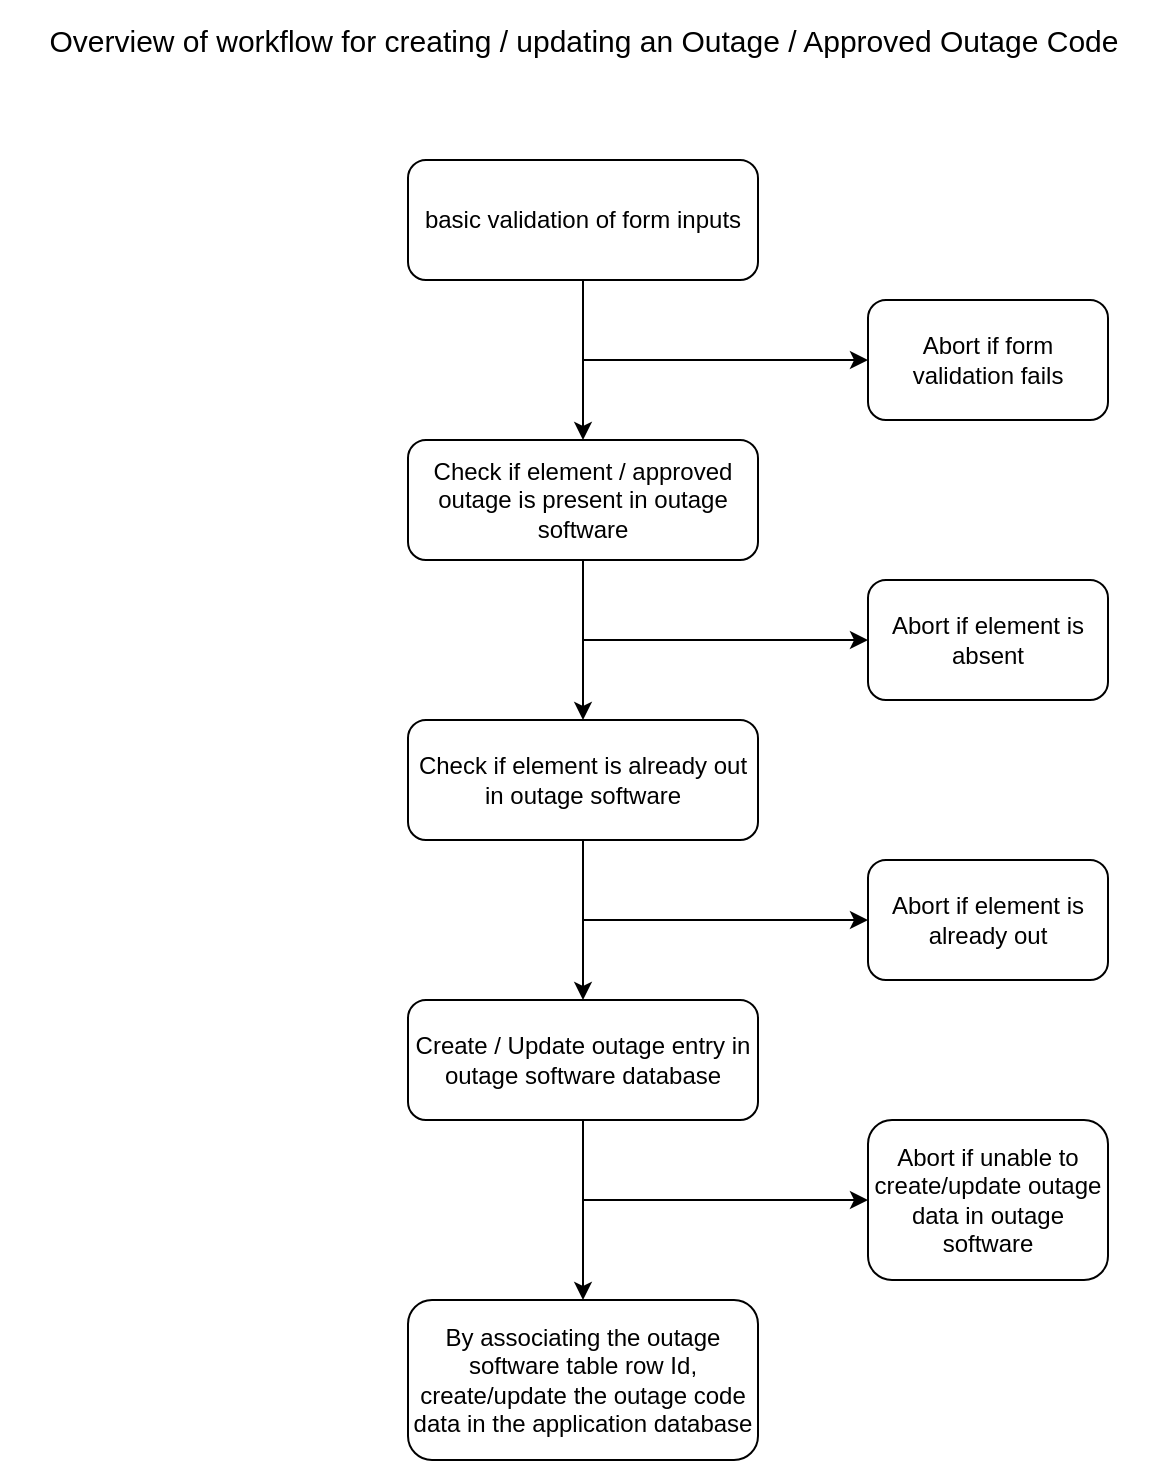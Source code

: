 <mxfile version="13.10.0" type="embed">
    <diagram id="6luM6hesp1qWJWocuwNT" name="updateOutageCode">
        <mxGraphModel dx="1266" dy="617" grid="0" gridSize="10" guides="1" tooltips="1" connect="1" arrows="1" fold="1" page="1" pageScale="1" pageWidth="850" pageHeight="1100" math="0" shadow="0">
            <root>
                <mxCell id="0"/>
                <mxCell id="1" parent="0"/>
                <mxCell id="4" value="" style="edgeStyle=orthogonalEdgeStyle;rounded=0;orthogonalLoop=1;jettySize=auto;html=1;" edge="1" parent="1" source="2" target="3">
                    <mxGeometry relative="1" as="geometry"/>
                </mxCell>
                <mxCell id="12" style="edgeStyle=orthogonalEdgeStyle;rounded=0;orthogonalLoop=1;jettySize=auto;html=1;entryX=0;entryY=0.5;entryDx=0;entryDy=0;" edge="1" parent="1" source="2" target="11">
                    <mxGeometry relative="1" as="geometry">
                        <Array as="points">
                            <mxPoint x="398" y="180"/>
                        </Array>
                    </mxGeometry>
                </mxCell>
                <mxCell id="2" value="basic validation of form inputs" style="rounded=1;whiteSpace=wrap;html=1;" vertex="1" parent="1">
                    <mxGeometry x="310" y="80" width="175" height="60" as="geometry"/>
                </mxCell>
                <mxCell id="6" value="" style="edgeStyle=orthogonalEdgeStyle;rounded=0;orthogonalLoop=1;jettySize=auto;html=1;" edge="1" parent="1" source="3" target="5">
                    <mxGeometry relative="1" as="geometry"/>
                </mxCell>
                <mxCell id="14" style="edgeStyle=orthogonalEdgeStyle;rounded=0;orthogonalLoop=1;jettySize=auto;html=1;entryX=0;entryY=0.5;entryDx=0;entryDy=0;" edge="1" parent="1" source="3" target="13">
                    <mxGeometry relative="1" as="geometry">
                        <Array as="points">
                            <mxPoint x="398" y="320"/>
                        </Array>
                    </mxGeometry>
                </mxCell>
                <mxCell id="3" value="Check if element / approved outage is present in outage software" style="whiteSpace=wrap;html=1;rounded=1;" vertex="1" parent="1">
                    <mxGeometry x="310" y="220" width="175" height="60" as="geometry"/>
                </mxCell>
                <mxCell id="8" value="" style="edgeStyle=orthogonalEdgeStyle;rounded=0;orthogonalLoop=1;jettySize=auto;html=1;" edge="1" parent="1" source="5" target="7">
                    <mxGeometry relative="1" as="geometry"/>
                </mxCell>
                <mxCell id="16" style="edgeStyle=orthogonalEdgeStyle;rounded=0;orthogonalLoop=1;jettySize=auto;html=1;entryX=0;entryY=0.5;entryDx=0;entryDy=0;" edge="1" parent="1" source="5" target="15">
                    <mxGeometry relative="1" as="geometry">
                        <Array as="points">
                            <mxPoint x="398" y="460"/>
                        </Array>
                    </mxGeometry>
                </mxCell>
                <mxCell id="5" value="&lt;span&gt;Check if element is already out in outage software&lt;/span&gt;" style="whiteSpace=wrap;html=1;rounded=1;" vertex="1" parent="1">
                    <mxGeometry x="310" y="360" width="175" height="60" as="geometry"/>
                </mxCell>
                <mxCell id="10" value="" style="edgeStyle=orthogonalEdgeStyle;rounded=0;orthogonalLoop=1;jettySize=auto;html=1;" edge="1" parent="1" source="7" target="9">
                    <mxGeometry relative="1" as="geometry"/>
                </mxCell>
                <mxCell id="18" style="edgeStyle=orthogonalEdgeStyle;rounded=0;orthogonalLoop=1;jettySize=auto;html=1;entryX=0;entryY=0.5;entryDx=0;entryDy=0;" edge="1" parent="1" source="7" target="17">
                    <mxGeometry relative="1" as="geometry">
                        <Array as="points">
                            <mxPoint x="398" y="600"/>
                        </Array>
                    </mxGeometry>
                </mxCell>
                <mxCell id="7" value="Create / Update outage entry in outage software database" style="whiteSpace=wrap;html=1;rounded=1;" vertex="1" parent="1">
                    <mxGeometry x="310" y="500" width="175" height="60" as="geometry"/>
                </mxCell>
                <mxCell id="9" value="By associating the outage software table row Id, create/update the outage code data in the application database" style="whiteSpace=wrap;html=1;rounded=1;" vertex="1" parent="1">
                    <mxGeometry x="310" y="650" width="175" height="80" as="geometry"/>
                </mxCell>
                <mxCell id="11" value="Abort if form validation fails" style="rounded=1;whiteSpace=wrap;html=1;" vertex="1" parent="1">
                    <mxGeometry x="540" y="150" width="120" height="60" as="geometry"/>
                </mxCell>
                <mxCell id="13" value="Abort if element is absent" style="rounded=1;whiteSpace=wrap;html=1;" vertex="1" parent="1">
                    <mxGeometry x="540" y="290" width="120" height="60" as="geometry"/>
                </mxCell>
                <mxCell id="15" value="Abort if element is already out" style="rounded=1;whiteSpace=wrap;html=1;" vertex="1" parent="1">
                    <mxGeometry x="540" y="430" width="120" height="60" as="geometry"/>
                </mxCell>
                <mxCell id="17" value="Abort if unable to create/update outage data in outage software" style="rounded=1;whiteSpace=wrap;html=1;" vertex="1" parent="1">
                    <mxGeometry x="540" y="560" width="120" height="80" as="geometry"/>
                </mxCell>
                <mxCell id="Y-OF1b19jxWxihZglesC-18" value="Overview of workflow for creating / updating an Outage / Approved Outage Code" style="text;html=1;strokeColor=none;fillColor=none;align=center;verticalAlign=middle;whiteSpace=wrap;rounded=0;fontSize=15;" vertex="1" parent="1">
                    <mxGeometry x="106" width="584" height="40" as="geometry"/>
                </mxCell>
            </root>
        </mxGraphModel>
    </diagram>
</mxfile>